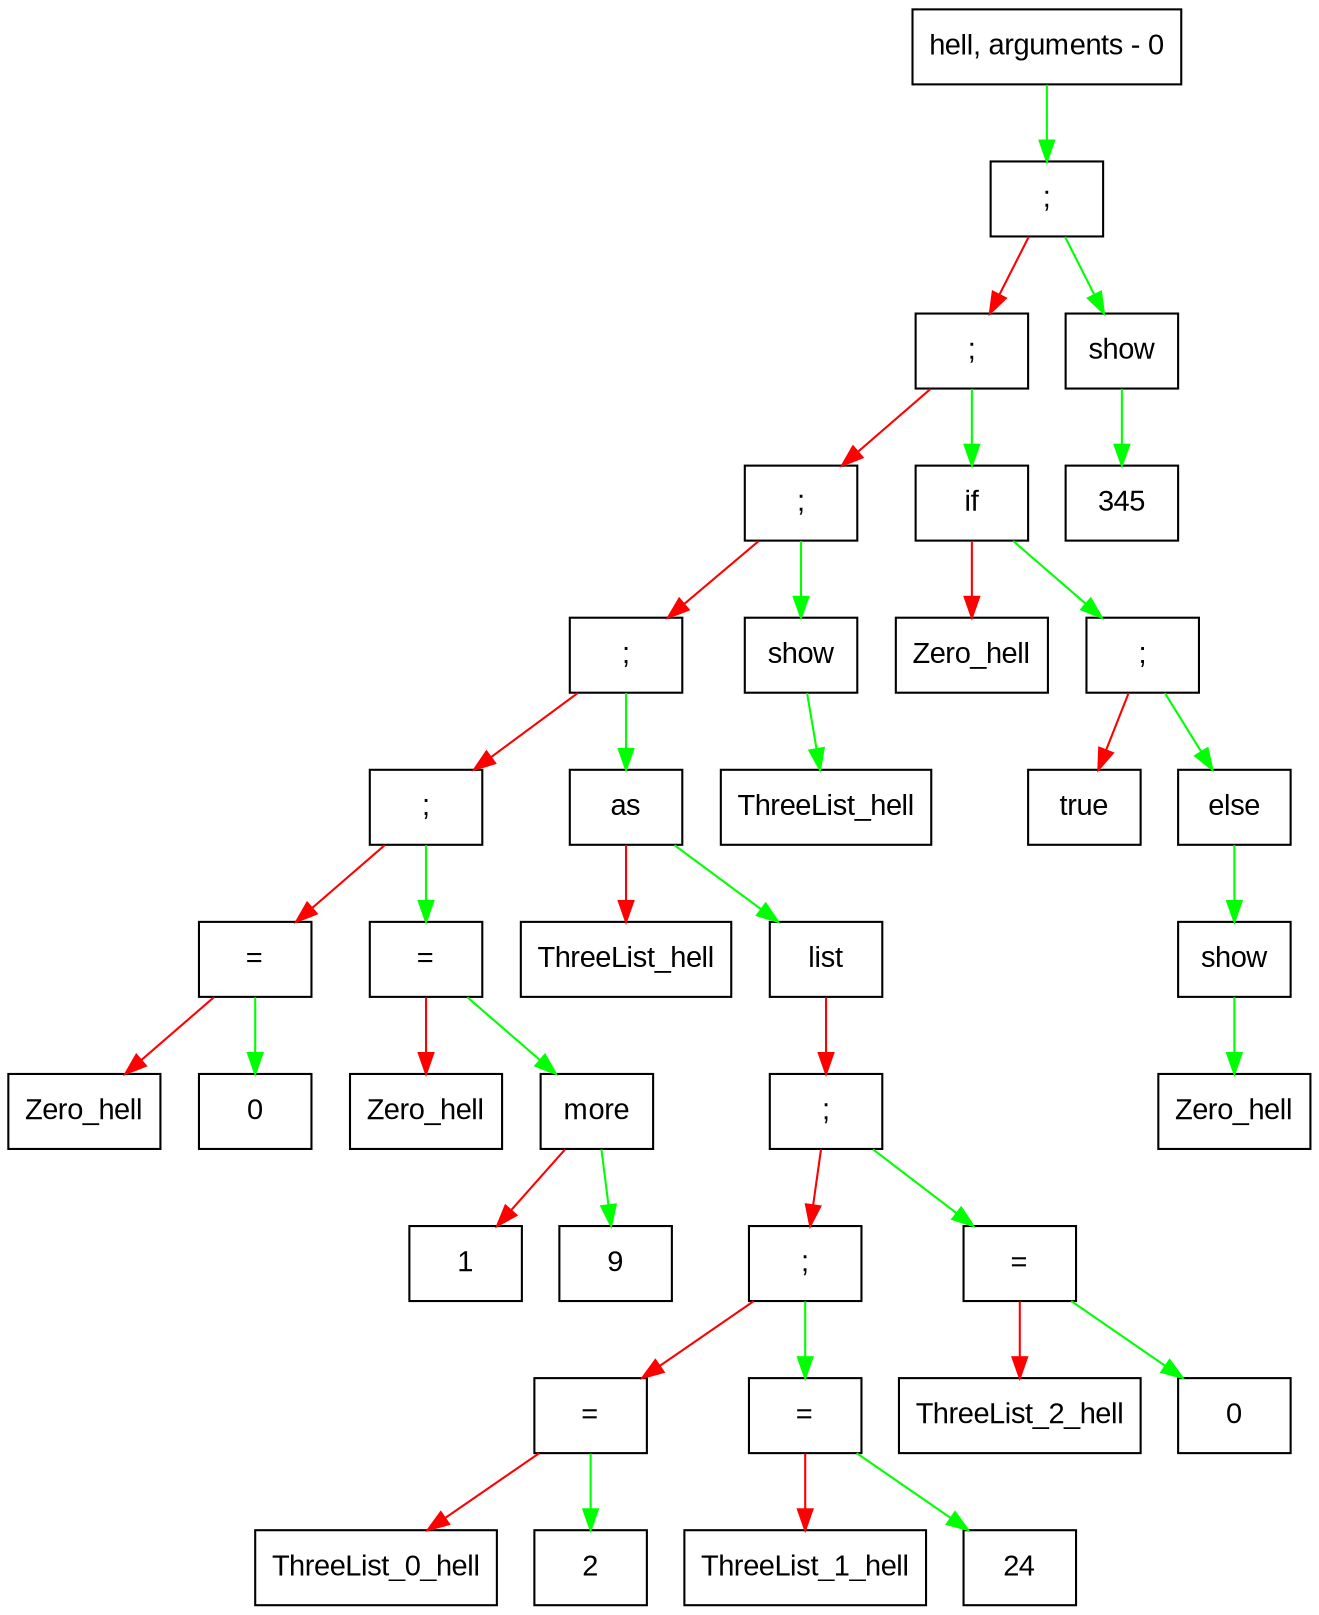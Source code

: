 digraph G{
 size="100" node [shape = record, fontname = Arial];
    elem000001ba669b1640[label = " {hell, arguments - 0 } "];
edge [color = green];
elem000001ba669b1640 -> elem000001ba669b9140;elem000001ba669b9140[label = " {; } "];
edge [color = red];
elem000001ba669b9140 -> elem000001ba669b94c0;edge [color = green];
elem000001ba669b9140 -> elem000001ba669b8fc0;elem000001ba669b94c0[label = " {; } "];
edge [color = red];
elem000001ba669b94c0 -> elem000001ba669b9040;edge [color = green];
elem000001ba669b94c0 -> elem000001ba669b7960;elem000001ba669b9040[label = " {; } "];
edge [color = red];
elem000001ba669b9040 -> elem000001ba669b9340;edge [color = green];
elem000001ba669b9040 -> elem000001ba669b77e0;elem000001ba669b9340[label = " {; } "];
edge [color = red];
elem000001ba669b9340 -> elem000001ba669b9300;edge [color = green];
elem000001ba669b9340 -> elem000001ba669b7c60;elem000001ba669b9300[label = " {; } "];
edge [color = red];
elem000001ba669b9300 -> elem000001ba669b9400;edge [color = green];
elem000001ba669b9300 -> elem000001ba669b69a0;elem000001ba669b9400[label = " {= } "];
edge [color = red];
elem000001ba669b9400 -> elem000001ba669b6810;edge [color = green];
elem000001ba669b9400 -> elem000001ba669b8c00;elem000001ba669b6810[label = " {Zero_hell } "];
elem000001ba669b8c00[label = " {0 } "];
elem000001ba669b69a0[label = " {= } "];
edge [color = red];
elem000001ba669b69a0 -> elem000001ba669b6910;edge [color = green];
elem000001ba669b69a0 -> elem000001ba669b6ac0;elem000001ba669b6910[label = " {Zero_hell } "];
elem000001ba669b6ac0[label = " {more } "];
edge [color = red];
elem000001ba669b6ac0 -> elem000001ba669b6a30;edge [color = green];
elem000001ba669b6ac0 -> elem000001ba669b6be0;elem000001ba669b6a30[label = " {1 } "];
elem000001ba669b6be0[label = " {9 } "];
elem000001ba669b7c60[label = " {as } "];
edge [color = red];
elem000001ba669b7c60 -> elem000001ba669b7760;edge [color = green];
elem000001ba669b7c60 -> elem000001ba669b75a0;elem000001ba669b7760[label = " {ThreeList_hell } "];
elem000001ba669b75a0[label = " {list } "];
edge [color = red];
elem000001ba669b75a0 -> elem000001ba669b9500;elem000001ba669b9500[label = " {; } "];
edge [color = red];
elem000001ba669b9500 -> elem000001ba669b9a00;edge [color = green];
elem000001ba669b9500 -> elem000001ba669b8f80;elem000001ba669b9a00[label = " {; } "];
edge [color = red];
elem000001ba669b9a00 -> elem000001ba669b9980;edge [color = green];
elem000001ba669b9a00 -> elem000001ba669b8d00;elem000001ba669b9980[label = " {= } "];
edge [color = red];
elem000001ba669b9980 -> elem000001ba669b91c0;edge [color = green];
elem000001ba669b9980 -> elem000001ba669b79a0;elem000001ba669b91c0[label = " {ThreeList_0_hell } "];
elem000001ba669b79a0[label = " {2 } "];
elem000001ba669b8d00[label = " {= } "];
edge [color = red];
elem000001ba669b8d00 -> elem000001ba669b8cc0;edge [color = green];
elem000001ba669b8d00 -> elem000001ba669b75e0;elem000001ba669b8cc0[label = " {ThreeList_1_hell } "];
elem000001ba669b75e0[label = " {24 } "];
elem000001ba669b8f80[label = " {= } "];
edge [color = red];
elem000001ba669b8f80 -> elem000001ba669b9a40;edge [color = green];
elem000001ba669b8f80 -> elem000001ba669b9940;elem000001ba669b9a40[label = " {ThreeList_2_hell } "];
elem000001ba669b9940[label = " {0 } "];
elem000001ba669b77e0[label = " {show } "];
edge [color = green];
elem000001ba669b77e0 -> elem000001ba669b78e0;elem000001ba669b78e0[label = " {ThreeList_hell } "];
elem000001ba669b7960[label = " {if } "];
edge [color = red];
elem000001ba669b7960 -> elem000001ba669b7a60;edge [color = green];
elem000001ba669b7960 -> elem000001ba669b98c0;elem000001ba669b7a60[label = " {Zero_hell } "];
elem000001ba669b98c0[label = " {; } "];
edge [color = red];
elem000001ba669b98c0 -> elem000001ba669b76e0;edge [color = green];
elem000001ba669b98c0 -> elem000001ba669b7b20;elem000001ba669b76e0[label = " {true } "];
elem000001ba669b7b20[label = " {else } "];
edge [color = green];
elem000001ba669b7b20 -> elem000001ba669b7860;elem000001ba669b7860[label = " {show } "];
edge [color = green];
elem000001ba669b7860 -> elem000001ba669b7be0;elem000001ba669b7be0[label = " {Zero_hell } "];
elem000001ba669b8fc0[label = " {show } "];
edge [color = green];
elem000001ba669b8fc0 -> elem000001ba669b9700;elem000001ba669b9700[label = " {345 } "];
}